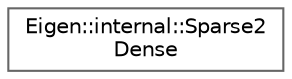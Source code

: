 digraph "Graphical Class Hierarchy"
{
 // LATEX_PDF_SIZE
  bgcolor="transparent";
  edge [fontname=Helvetica,fontsize=10,labelfontname=Helvetica,labelfontsize=10];
  node [fontname=Helvetica,fontsize=10,shape=box,height=0.2,width=0.4];
  rankdir="LR";
  Node0 [id="Node000000",label="Eigen::internal::Sparse2\lDense",height=0.2,width=0.4,color="grey40", fillcolor="white", style="filled",URL="$structEigen_1_1internal_1_1Sparse2Dense.html",tooltip=" "];
}
